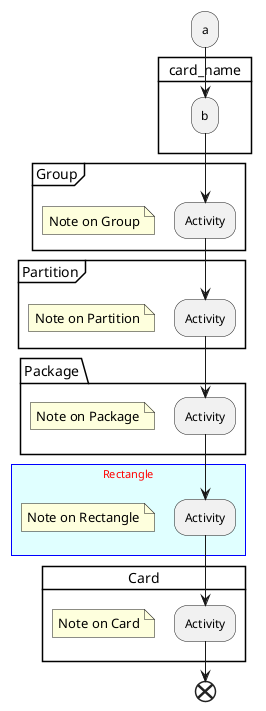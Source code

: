 {
  "sha1": "lr2ootutmocdr1zn97wub2rt0y893a0",
  "insertion": {
    "when": "2024-06-03T18:59:34.450Z",
    "url": "https://forum.plantuml.net/16505/style-partition-group-package-rectangle-activity-diagram",
    "user": "plantuml@gmail.com"
  }
}
@startuml
<style>
rectangle {
  LineColor blue
  BackgroundColor lightCyan
  LineThickness 1.0
  ArrowThickness 0.5
  FontName Arial Narrow
  FontColor red
  FontSize 11
  FontStyle regular
}
</style>

:a;
card card_name {
:b;
}
group Group
  :Activity;
end group
floating note: Note on Group

partition Partition {
  :Activity;
}
floating note: Note on Partition

package Package {
  :Activity;
}
floating note: Note on Package 

rectangle Rectangle {
  :Activity;
}
floating note: Note on Rectangle 

card Card {
  :Activity;
}
floating note: Note on Card
end
@enduml
